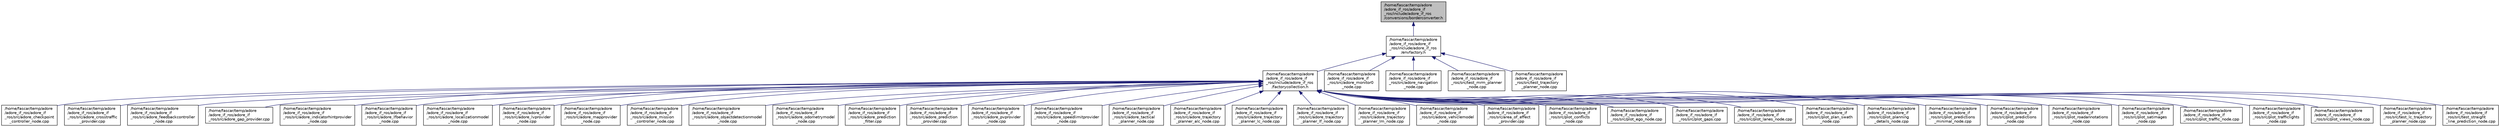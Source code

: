 digraph "/home/fascar/temp/adore/adore_if_ros/adore_if_ros/include/adore_if_ros/conversions/borderconverter.h"
{
 // LATEX_PDF_SIZE
  edge [fontname="Helvetica",fontsize="10",labelfontname="Helvetica",labelfontsize="10"];
  node [fontname="Helvetica",fontsize="10",shape=record];
  Node1 [label="/home/fascar/temp/adore\l/adore_if_ros/adore_if\l_ros/include/adore_if_ros\l/conversions/borderconverter.h",height=0.2,width=0.4,color="black", fillcolor="grey75", style="filled", fontcolor="black",tooltip=" "];
  Node1 -> Node2 [dir="back",color="midnightblue",fontsize="10",style="solid",fontname="Helvetica"];
  Node2 [label="/home/fascar/temp/adore\l/adore_if_ros/adore_if\l_ros/include/adore_if_ros\l/envfactory.h",height=0.2,width=0.4,color="black", fillcolor="white", style="filled",URL="$envfactory_8h.html",tooltip=" "];
  Node2 -> Node3 [dir="back",color="midnightblue",fontsize="10",style="solid",fontname="Helvetica"];
  Node3 [label="/home/fascar/temp/adore\l/adore_if_ros/adore_if\l_ros/include/adore_if_ros\l/factorycollection.h",height=0.2,width=0.4,color="black", fillcolor="white", style="filled",URL="$factorycollection_8h.html",tooltip=" "];
  Node3 -> Node4 [dir="back",color="midnightblue",fontsize="10",style="solid",fontname="Helvetica"];
  Node4 [label="/home/fascar/temp/adore\l/adore_if_ros/adore_if\l_ros/src/adore_checkpoint\l_controller_node.cpp",height=0.2,width=0.4,color="black", fillcolor="white", style="filled",URL="$adore__checkpoint__controller__node_8cpp.html",tooltip=" "];
  Node3 -> Node5 [dir="back",color="midnightblue",fontsize="10",style="solid",fontname="Helvetica"];
  Node5 [label="/home/fascar/temp/adore\l/adore_if_ros/adore_if\l_ros/src/adore_crosstraffic\l_provider.cpp",height=0.2,width=0.4,color="black", fillcolor="white", style="filled",URL="$adore__crosstraffic__provider_8cpp.html",tooltip=" "];
  Node3 -> Node6 [dir="back",color="midnightblue",fontsize="10",style="solid",fontname="Helvetica"];
  Node6 [label="/home/fascar/temp/adore\l/adore_if_ros/adore_if\l_ros/src/adore_feedbackcontroller\l_node.cpp",height=0.2,width=0.4,color="black", fillcolor="white", style="filled",URL="$adore__feedbackcontroller__node_8cpp.html",tooltip=" "];
  Node3 -> Node7 [dir="back",color="midnightblue",fontsize="10",style="solid",fontname="Helvetica"];
  Node7 [label="/home/fascar/temp/adore\l/adore_if_ros/adore_if\l_ros/src/adore_gap_provider.cpp",height=0.2,width=0.4,color="black", fillcolor="white", style="filled",URL="$adore__gap__provider_8cpp.html",tooltip=" "];
  Node3 -> Node8 [dir="back",color="midnightblue",fontsize="10",style="solid",fontname="Helvetica"];
  Node8 [label="/home/fascar/temp/adore\l/adore_if_ros/adore_if\l_ros/src/adore_indicatorhintprovider\l_node.cpp",height=0.2,width=0.4,color="black", fillcolor="white", style="filled",URL="$adore__indicatorhintprovider__node_8cpp.html",tooltip=" "];
  Node3 -> Node9 [dir="back",color="midnightblue",fontsize="10",style="solid",fontname="Helvetica"];
  Node9 [label="/home/fascar/temp/adore\l/adore_if_ros/adore_if\l_ros/src/adore_lfbehavior\l_node.cpp",height=0.2,width=0.4,color="black", fillcolor="white", style="filled",URL="$adore__lfbehavior__node_8cpp.html",tooltip=" "];
  Node3 -> Node10 [dir="back",color="midnightblue",fontsize="10",style="solid",fontname="Helvetica"];
  Node10 [label="/home/fascar/temp/adore\l/adore_if_ros/adore_if\l_ros/src/adore_localizationmodel\l_node.cpp",height=0.2,width=0.4,color="black", fillcolor="white", style="filled",URL="$adore__localizationmodel__node_8cpp.html",tooltip=" "];
  Node3 -> Node11 [dir="back",color="midnightblue",fontsize="10",style="solid",fontname="Helvetica"];
  Node11 [label="/home/fascar/temp/adore\l/adore_if_ros/adore_if\l_ros/src/adore_lvprovider\l_node.cpp",height=0.2,width=0.4,color="black", fillcolor="white", style="filled",URL="$adore__lvprovider__node_8cpp.html",tooltip=" "];
  Node3 -> Node12 [dir="back",color="midnightblue",fontsize="10",style="solid",fontname="Helvetica"];
  Node12 [label="/home/fascar/temp/adore\l/adore_if_ros/adore_if\l_ros/src/adore_mapprovider\l_node.cpp",height=0.2,width=0.4,color="black", fillcolor="white", style="filled",URL="$adore__mapprovider__node_8cpp.html",tooltip=" "];
  Node3 -> Node13 [dir="back",color="midnightblue",fontsize="10",style="solid",fontname="Helvetica"];
  Node13 [label="/home/fascar/temp/adore\l/adore_if_ros/adore_if\l_ros/src/adore_mission\l_controller_node.cpp",height=0.2,width=0.4,color="black", fillcolor="white", style="filled",URL="$adore__mission__controller__node_8cpp.html",tooltip=" "];
  Node3 -> Node14 [dir="back",color="midnightblue",fontsize="10",style="solid",fontname="Helvetica"];
  Node14 [label="/home/fascar/temp/adore\l/adore_if_ros/adore_if\l_ros/src/adore_objectdetectionmodel\l_node.cpp",height=0.2,width=0.4,color="black", fillcolor="white", style="filled",URL="$adore__objectdetectionmodel__node_8cpp.html",tooltip=" "];
  Node3 -> Node15 [dir="back",color="midnightblue",fontsize="10",style="solid",fontname="Helvetica"];
  Node15 [label="/home/fascar/temp/adore\l/adore_if_ros/adore_if\l_ros/src/adore_odometrymodel\l_node.cpp",height=0.2,width=0.4,color="black", fillcolor="white", style="filled",URL="$adore__odometrymodel__node_8cpp.html",tooltip=" "];
  Node3 -> Node16 [dir="back",color="midnightblue",fontsize="10",style="solid",fontname="Helvetica"];
  Node16 [label="/home/fascar/temp/adore\l/adore_if_ros/adore_if\l_ros/src/adore_prediction\l_filter.cpp",height=0.2,width=0.4,color="black", fillcolor="white", style="filled",URL="$adore__prediction__filter_8cpp.html",tooltip=" "];
  Node3 -> Node17 [dir="back",color="midnightblue",fontsize="10",style="solid",fontname="Helvetica"];
  Node17 [label="/home/fascar/temp/adore\l/adore_if_ros/adore_if\l_ros/src/adore_prediction\l_provider.cpp",height=0.2,width=0.4,color="black", fillcolor="white", style="filled",URL="$adore__prediction__provider_8cpp.html",tooltip=" "];
  Node3 -> Node18 [dir="back",color="midnightblue",fontsize="10",style="solid",fontname="Helvetica"];
  Node18 [label="/home/fascar/temp/adore\l/adore_if_ros/adore_if\l_ros/src/adore_pvprovider\l_node.cpp",height=0.2,width=0.4,color="black", fillcolor="white", style="filled",URL="$adore__pvprovider__node_8cpp.html",tooltip=" "];
  Node3 -> Node19 [dir="back",color="midnightblue",fontsize="10",style="solid",fontname="Helvetica"];
  Node19 [label="/home/fascar/temp/adore\l/adore_if_ros/adore_if\l_ros/src/adore_speedlimitprovider\l_node.cpp",height=0.2,width=0.4,color="black", fillcolor="white", style="filled",URL="$adore__speedlimitprovider__node_8cpp.html",tooltip=" "];
  Node3 -> Node20 [dir="back",color="midnightblue",fontsize="10",style="solid",fontname="Helvetica"];
  Node20 [label="/home/fascar/temp/adore\l/adore_if_ros/adore_if\l_ros/src/adore_tactical\l_planner_node.cpp",height=0.2,width=0.4,color="black", fillcolor="white", style="filled",URL="$adore__tactical__planner__node_8cpp.html",tooltip=" "];
  Node3 -> Node21 [dir="back",color="midnightblue",fontsize="10",style="solid",fontname="Helvetica"];
  Node21 [label="/home/fascar/temp/adore\l/adore_if_ros/adore_if\l_ros/src/adore_trajectory\l_planner_alc_node.cpp",height=0.2,width=0.4,color="black", fillcolor="white", style="filled",URL="$adore__trajectory__planner__alc__node_8cpp.html",tooltip=" "];
  Node3 -> Node22 [dir="back",color="midnightblue",fontsize="10",style="solid",fontname="Helvetica"];
  Node22 [label="/home/fascar/temp/adore\l/adore_if_ros/adore_if\l_ros/src/adore_trajectory\l_planner_lc_node.cpp",height=0.2,width=0.4,color="black", fillcolor="white", style="filled",URL="$adore__trajectory__planner__lc__node_8cpp.html",tooltip=" "];
  Node3 -> Node23 [dir="back",color="midnightblue",fontsize="10",style="solid",fontname="Helvetica"];
  Node23 [label="/home/fascar/temp/adore\l/adore_if_ros/adore_if\l_ros/src/adore_trajectory\l_planner_lf_node.cpp",height=0.2,width=0.4,color="black", fillcolor="white", style="filled",URL="$adore__trajectory__planner__lf__node_8cpp.html",tooltip=" "];
  Node3 -> Node24 [dir="back",color="midnightblue",fontsize="10",style="solid",fontname="Helvetica"];
  Node24 [label="/home/fascar/temp/adore\l/adore_if_ros/adore_if\l_ros/src/adore_trajectory\l_planner_lm_node.cpp",height=0.2,width=0.4,color="black", fillcolor="white", style="filled",URL="$adore__trajectory__planner__lm__node_8cpp.html",tooltip=" "];
  Node3 -> Node25 [dir="back",color="midnightblue",fontsize="10",style="solid",fontname="Helvetica"];
  Node25 [label="/home/fascar/temp/adore\l/adore_if_ros/adore_if\l_ros/src/adore_vehiclemodel\l_node.cpp",height=0.2,width=0.4,color="black", fillcolor="white", style="filled",URL="$adore__vehiclemodel__node_8cpp.html",tooltip=" "];
  Node3 -> Node26 [dir="back",color="midnightblue",fontsize="10",style="solid",fontname="Helvetica"];
  Node26 [label="/home/fascar/temp/adore\l/adore_if_ros/adore_if\l_ros/src/area_of_effect\l_provider.cpp",height=0.2,width=0.4,color="black", fillcolor="white", style="filled",URL="$area__of__effect__provider_8cpp.html",tooltip=" "];
  Node3 -> Node27 [dir="back",color="midnightblue",fontsize="10",style="solid",fontname="Helvetica"];
  Node27 [label="/home/fascar/temp/adore\l/adore_if_ros/adore_if\l_ros/src/plot_conflicts\l_node.cpp",height=0.2,width=0.4,color="black", fillcolor="white", style="filled",URL="$plot__conflicts__node_8cpp.html",tooltip=" "];
  Node3 -> Node28 [dir="back",color="midnightblue",fontsize="10",style="solid",fontname="Helvetica"];
  Node28 [label="/home/fascar/temp/adore\l/adore_if_ros/adore_if\l_ros/src/plot_ego_node.cpp",height=0.2,width=0.4,color="black", fillcolor="white", style="filled",URL="$plot__ego__node_8cpp.html",tooltip=" "];
  Node3 -> Node29 [dir="back",color="midnightblue",fontsize="10",style="solid",fontname="Helvetica"];
  Node29 [label="/home/fascar/temp/adore\l/adore_if_ros/adore_if\l_ros/src/plot_gaps.cpp",height=0.2,width=0.4,color="black", fillcolor="white", style="filled",URL="$plot__gaps_8cpp.html",tooltip=" "];
  Node3 -> Node30 [dir="back",color="midnightblue",fontsize="10",style="solid",fontname="Helvetica"];
  Node30 [label="/home/fascar/temp/adore\l/adore_if_ros/adore_if\l_ros/src/plot_lanes_node.cpp",height=0.2,width=0.4,color="black", fillcolor="white", style="filled",URL="$plot__lanes__node_8cpp.html",tooltip=" "];
  Node3 -> Node31 [dir="back",color="midnightblue",fontsize="10",style="solid",fontname="Helvetica"];
  Node31 [label="/home/fascar/temp/adore\l/adore_if_ros/adore_if\l_ros/src/plot_plan_swath\l_node.cpp",height=0.2,width=0.4,color="black", fillcolor="white", style="filled",URL="$plot__plan__swath__node_8cpp.html",tooltip=" "];
  Node3 -> Node32 [dir="back",color="midnightblue",fontsize="10",style="solid",fontname="Helvetica"];
  Node32 [label="/home/fascar/temp/adore\l/adore_if_ros/adore_if\l_ros/src/plot_planning\l_details_node.cpp",height=0.2,width=0.4,color="black", fillcolor="white", style="filled",URL="$plot__planning__details__node_8cpp.html",tooltip=" "];
  Node3 -> Node33 [dir="back",color="midnightblue",fontsize="10",style="solid",fontname="Helvetica"];
  Node33 [label="/home/fascar/temp/adore\l/adore_if_ros/adore_if\l_ros/src/plot_predictions\l_minimal_node.cpp",height=0.2,width=0.4,color="black", fillcolor="white", style="filled",URL="$plot__predictions__minimal__node_8cpp.html",tooltip=" "];
  Node3 -> Node34 [dir="back",color="midnightblue",fontsize="10",style="solid",fontname="Helvetica"];
  Node34 [label="/home/fascar/temp/adore\l/adore_if_ros/adore_if\l_ros/src/plot_predictions\l_node.cpp",height=0.2,width=0.4,color="black", fillcolor="white", style="filled",URL="$plot__predictions__node_8cpp.html",tooltip=" "];
  Node3 -> Node35 [dir="back",color="midnightblue",fontsize="10",style="solid",fontname="Helvetica"];
  Node35 [label="/home/fascar/temp/adore\l/adore_if_ros/adore_if\l_ros/src/plot_roadannotations\l_node.cpp",height=0.2,width=0.4,color="black", fillcolor="white", style="filled",URL="$plot__roadannotations__node_8cpp.html",tooltip=" "];
  Node3 -> Node36 [dir="back",color="midnightblue",fontsize="10",style="solid",fontname="Helvetica"];
  Node36 [label="/home/fascar/temp/adore\l/adore_if_ros/adore_if\l_ros/src/plot_satimages\l_node.cpp",height=0.2,width=0.4,color="black", fillcolor="white", style="filled",URL="$plot__satimages__node_8cpp.html",tooltip=" "];
  Node3 -> Node37 [dir="back",color="midnightblue",fontsize="10",style="solid",fontname="Helvetica"];
  Node37 [label="/home/fascar/temp/adore\l/adore_if_ros/adore_if\l_ros/src/plot_traffic_node.cpp",height=0.2,width=0.4,color="black", fillcolor="white", style="filled",URL="$plot__traffic__node_8cpp.html",tooltip=" "];
  Node3 -> Node38 [dir="back",color="midnightblue",fontsize="10",style="solid",fontname="Helvetica"];
  Node38 [label="/home/fascar/temp/adore\l/adore_if_ros/adore_if\l_ros/src/plot_trafficlights\l_node.cpp",height=0.2,width=0.4,color="black", fillcolor="white", style="filled",URL="$plot__trafficlights__node_8cpp.html",tooltip=" "];
  Node3 -> Node39 [dir="back",color="midnightblue",fontsize="10",style="solid",fontname="Helvetica"];
  Node39 [label="/home/fascar/temp/adore\l/adore_if_ros/adore_if\l_ros/src/plot_views_node.cpp",height=0.2,width=0.4,color="black", fillcolor="white", style="filled",URL="$plot__views__node_8cpp.html",tooltip=" "];
  Node3 -> Node40 [dir="back",color="midnightblue",fontsize="10",style="solid",fontname="Helvetica"];
  Node40 [label="/home/fascar/temp/adore\l/adore_if_ros/adore_if\l_ros/src/test_lc_trajectory\l_planner_node.cpp",height=0.2,width=0.4,color="black", fillcolor="white", style="filled",URL="$test__lc__trajectory__planner__node_8cpp.html",tooltip=" "];
  Node3 -> Node41 [dir="back",color="midnightblue",fontsize="10",style="solid",fontname="Helvetica"];
  Node41 [label="/home/fascar/temp/adore\l/adore_if_ros/adore_if\l_ros/src/test_straight\l_line_prediction_node.cpp",height=0.2,width=0.4,color="black", fillcolor="white", style="filled",URL="$test__straight__line__prediction__node_8cpp.html",tooltip=" "];
  Node2 -> Node42 [dir="back",color="midnightblue",fontsize="10",style="solid",fontname="Helvetica"];
  Node42 [label="/home/fascar/temp/adore\l/adore_if_ros/adore_if\l_ros/src/adore_monitor0\l_node.cpp",height=0.2,width=0.4,color="black", fillcolor="white", style="filled",URL="$adore__monitor0__node_8cpp.html",tooltip=" "];
  Node2 -> Node43 [dir="back",color="midnightblue",fontsize="10",style="solid",fontname="Helvetica"];
  Node43 [label="/home/fascar/temp/adore\l/adore_if_ros/adore_if\l_ros/src/adore_navigation\l_node.cpp",height=0.2,width=0.4,color="black", fillcolor="white", style="filled",URL="$adore__navigation__node_8cpp.html",tooltip=" "];
  Node2 -> Node44 [dir="back",color="midnightblue",fontsize="10",style="solid",fontname="Helvetica"];
  Node44 [label="/home/fascar/temp/adore\l/adore_if_ros/adore_if\l_ros/src/test_mrm_planner\l_node.cpp",height=0.2,width=0.4,color="black", fillcolor="white", style="filled",URL="$test__mrm__planner__node_8cpp.html",tooltip=" "];
  Node2 -> Node45 [dir="back",color="midnightblue",fontsize="10",style="solid",fontname="Helvetica"];
  Node45 [label="/home/fascar/temp/adore\l/adore_if_ros/adore_if\l_ros/src/test_trajectory\l_planner_node.cpp",height=0.2,width=0.4,color="black", fillcolor="white", style="filled",URL="$test__trajectory__planner__node_8cpp.html",tooltip=" "];
}
